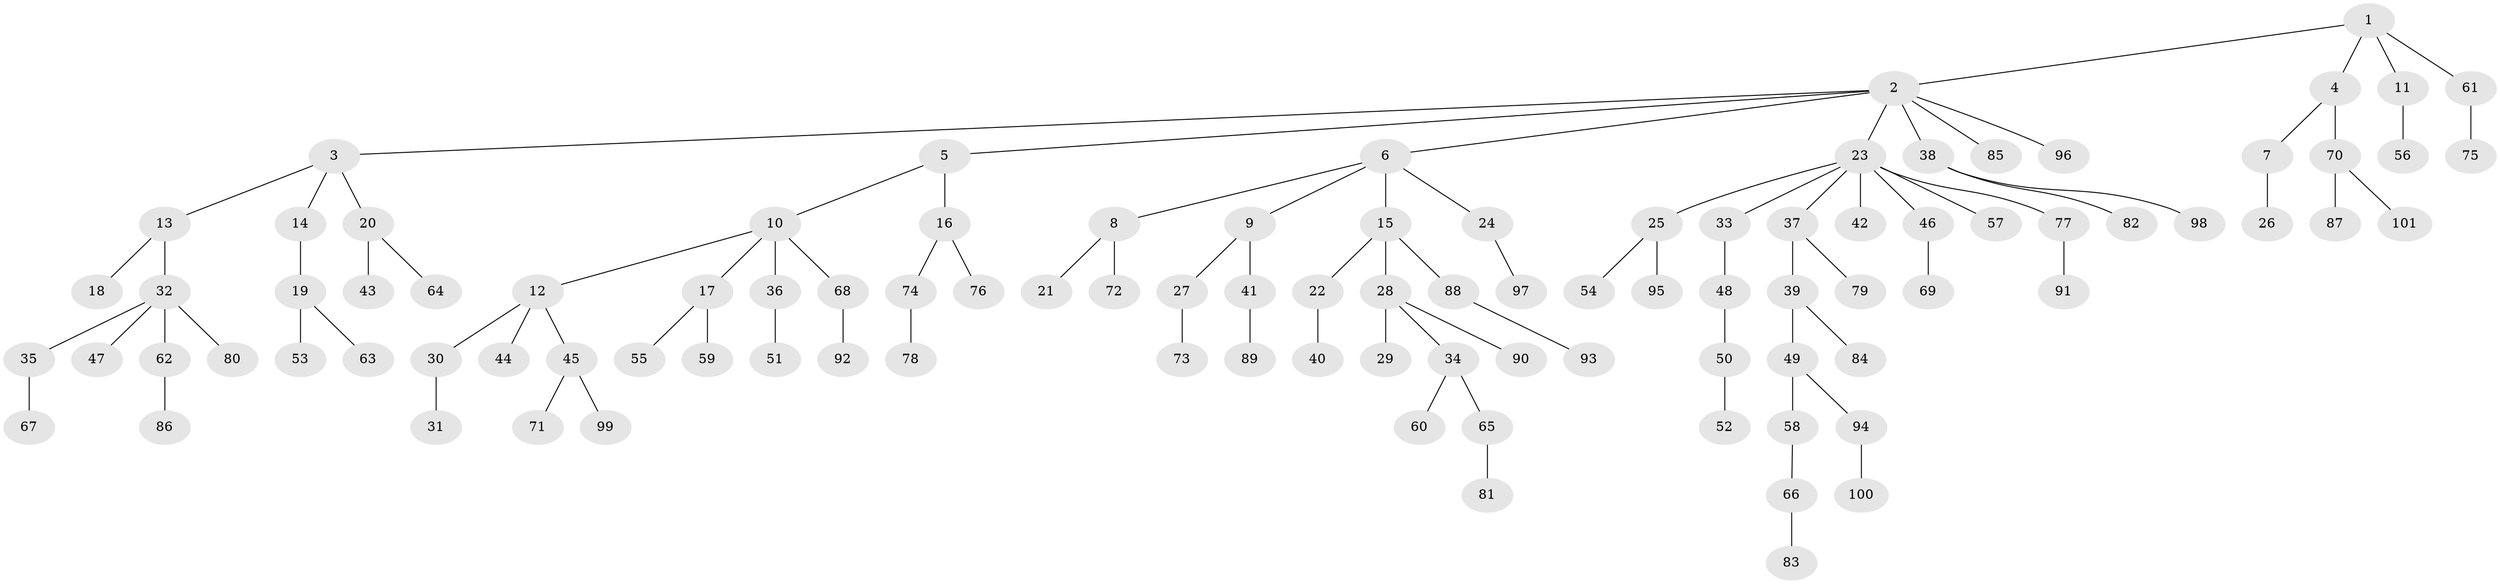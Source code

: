 // coarse degree distribution, {10: 0.016666666666666666, 4: 0.03333333333333333, 2: 0.25, 3: 0.1, 5: 0.06666666666666667, 1: 0.5333333333333333}
// Generated by graph-tools (version 1.1) at 2025/19/03/04/25 18:19:12]
// undirected, 101 vertices, 100 edges
graph export_dot {
graph [start="1"]
  node [color=gray90,style=filled];
  1;
  2;
  3;
  4;
  5;
  6;
  7;
  8;
  9;
  10;
  11;
  12;
  13;
  14;
  15;
  16;
  17;
  18;
  19;
  20;
  21;
  22;
  23;
  24;
  25;
  26;
  27;
  28;
  29;
  30;
  31;
  32;
  33;
  34;
  35;
  36;
  37;
  38;
  39;
  40;
  41;
  42;
  43;
  44;
  45;
  46;
  47;
  48;
  49;
  50;
  51;
  52;
  53;
  54;
  55;
  56;
  57;
  58;
  59;
  60;
  61;
  62;
  63;
  64;
  65;
  66;
  67;
  68;
  69;
  70;
  71;
  72;
  73;
  74;
  75;
  76;
  77;
  78;
  79;
  80;
  81;
  82;
  83;
  84;
  85;
  86;
  87;
  88;
  89;
  90;
  91;
  92;
  93;
  94;
  95;
  96;
  97;
  98;
  99;
  100;
  101;
  1 -- 2;
  1 -- 4;
  1 -- 11;
  1 -- 61;
  2 -- 3;
  2 -- 5;
  2 -- 6;
  2 -- 23;
  2 -- 38;
  2 -- 85;
  2 -- 96;
  3 -- 13;
  3 -- 14;
  3 -- 20;
  4 -- 7;
  4 -- 70;
  5 -- 10;
  5 -- 16;
  6 -- 8;
  6 -- 9;
  6 -- 15;
  6 -- 24;
  7 -- 26;
  8 -- 21;
  8 -- 72;
  9 -- 27;
  9 -- 41;
  10 -- 12;
  10 -- 17;
  10 -- 36;
  10 -- 68;
  11 -- 56;
  12 -- 30;
  12 -- 44;
  12 -- 45;
  13 -- 18;
  13 -- 32;
  14 -- 19;
  15 -- 22;
  15 -- 28;
  15 -- 88;
  16 -- 74;
  16 -- 76;
  17 -- 55;
  17 -- 59;
  19 -- 53;
  19 -- 63;
  20 -- 43;
  20 -- 64;
  22 -- 40;
  23 -- 25;
  23 -- 33;
  23 -- 37;
  23 -- 42;
  23 -- 46;
  23 -- 57;
  23 -- 77;
  24 -- 97;
  25 -- 54;
  25 -- 95;
  27 -- 73;
  28 -- 29;
  28 -- 34;
  28 -- 90;
  30 -- 31;
  32 -- 35;
  32 -- 47;
  32 -- 62;
  32 -- 80;
  33 -- 48;
  34 -- 60;
  34 -- 65;
  35 -- 67;
  36 -- 51;
  37 -- 39;
  37 -- 79;
  38 -- 82;
  38 -- 98;
  39 -- 49;
  39 -- 84;
  41 -- 89;
  45 -- 71;
  45 -- 99;
  46 -- 69;
  48 -- 50;
  49 -- 58;
  49 -- 94;
  50 -- 52;
  58 -- 66;
  61 -- 75;
  62 -- 86;
  65 -- 81;
  66 -- 83;
  68 -- 92;
  70 -- 87;
  70 -- 101;
  74 -- 78;
  77 -- 91;
  88 -- 93;
  94 -- 100;
}
